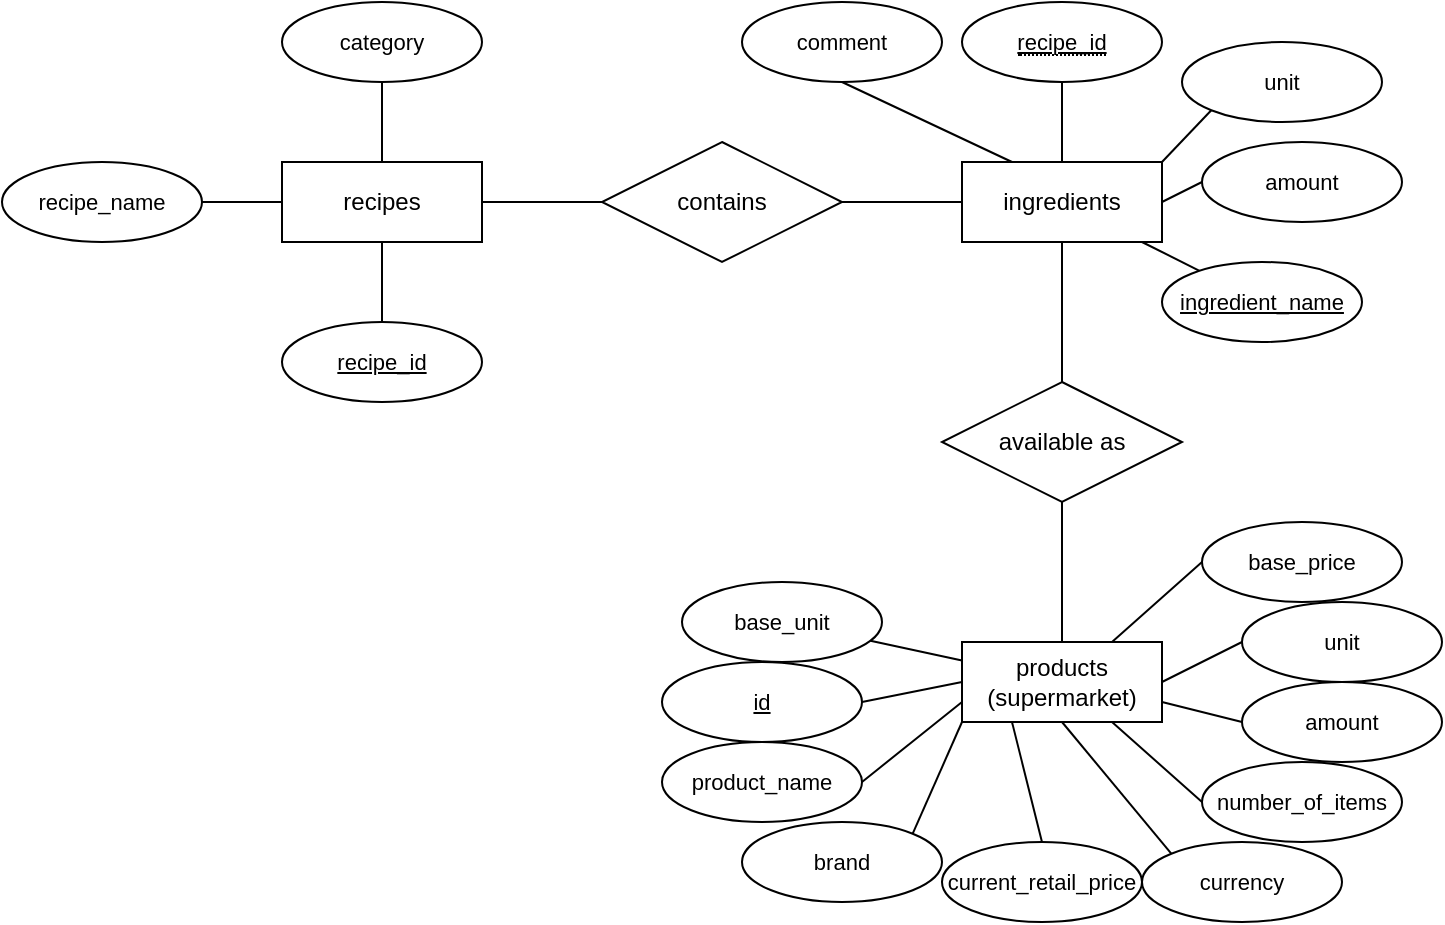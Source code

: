 <mxfile version="18.0.2" type="device"><diagram id="R2lEEEUBdFMjLlhIrx00" name="Page-1"><mxGraphModel dx="868" dy="468" grid="1" gridSize="10" guides="1" tooltips="1" connect="1" arrows="1" fold="1" page="1" pageScale="1" pageWidth="850" pageHeight="1100" math="0" shadow="0" extFonts="Permanent Marker^https://fonts.googleapis.com/css?family=Permanent+Marker"><root><mxCell id="0"/><mxCell id="1" parent="0"/><mxCell id="hTSdMEoiwNEsJECwGg-m-1" value="products (supermarket)" style="whiteSpace=wrap;html=1;align=center;" parent="1" vertex="1"><mxGeometry x="540" y="320" width="100" height="40" as="geometry"/></mxCell><mxCell id="hTSdMEoiwNEsJECwGg-m-46" value="" style="edgeStyle=none;shape=connector;rounded=0;orthogonalLoop=1;jettySize=auto;html=1;labelBackgroundColor=default;fontFamily=Helvetica;fontSize=11;fontColor=default;endArrow=none;strokeColor=default;" parent="1" source="hTSdMEoiwNEsJECwGg-m-2" target="hTSdMEoiwNEsJECwGg-m-45" edge="1"><mxGeometry relative="1" as="geometry"/></mxCell><mxCell id="hTSdMEoiwNEsJECwGg-m-47" value="" style="edgeStyle=none;shape=connector;rounded=0;orthogonalLoop=1;jettySize=auto;html=1;labelBackgroundColor=default;fontFamily=Helvetica;fontSize=11;fontColor=default;endArrow=none;strokeColor=default;" parent="1" source="hTSdMEoiwNEsJECwGg-m-2" target="hTSdMEoiwNEsJECwGg-m-22" edge="1"><mxGeometry relative="1" as="geometry"/></mxCell><mxCell id="hTSdMEoiwNEsJECwGg-m-48" value="" style="edgeStyle=none;shape=connector;rounded=0;orthogonalLoop=1;jettySize=auto;html=1;labelBackgroundColor=default;fontFamily=Helvetica;fontSize=11;fontColor=default;endArrow=none;strokeColor=default;" parent="1" source="hTSdMEoiwNEsJECwGg-m-2" target="hTSdMEoiwNEsJECwGg-m-17" edge="1"><mxGeometry relative="1" as="geometry"/></mxCell><mxCell id="hTSdMEoiwNEsJECwGg-m-2" value="recipes" style="whiteSpace=wrap;html=1;align=center;" parent="1" vertex="1"><mxGeometry x="200" y="80" width="100" height="40" as="geometry"/></mxCell><mxCell id="hTSdMEoiwNEsJECwGg-m-3" value="ingredients" style="whiteSpace=wrap;html=1;align=center;" parent="1" vertex="1"><mxGeometry x="540" y="80" width="100" height="40" as="geometry"/></mxCell><mxCell id="hTSdMEoiwNEsJECwGg-m-5" value="contains" style="shape=rhombus;perimeter=rhombusPerimeter;whiteSpace=wrap;html=1;align=center;" parent="1" vertex="1"><mxGeometry x="360" y="70" width="120" height="60" as="geometry"/></mxCell><mxCell id="hTSdMEoiwNEsJECwGg-m-6" value="available as" style="shape=rhombus;perimeter=rhombusPerimeter;whiteSpace=wrap;html=1;align=center;" parent="1" vertex="1"><mxGeometry x="530" y="190" width="120" height="60" as="geometry"/></mxCell><mxCell id="hTSdMEoiwNEsJECwGg-m-8" value="" style="endArrow=none;html=1;rounded=0;exitX=1;exitY=0.5;exitDx=0;exitDy=0;entryX=0;entryY=0.5;entryDx=0;entryDy=0;" parent="1" source="hTSdMEoiwNEsJECwGg-m-2" target="hTSdMEoiwNEsJECwGg-m-5" edge="1"><mxGeometry relative="1" as="geometry"><mxPoint x="410" y="260" as="sourcePoint"/><mxPoint x="570" y="260" as="targetPoint"/><Array as="points"/></mxGeometry></mxCell><mxCell id="hTSdMEoiwNEsJECwGg-m-12" value="" style="endArrow=none;html=1;rounded=0;exitX=1;exitY=0.5;exitDx=0;exitDy=0;entryX=0;entryY=0.5;entryDx=0;entryDy=0;" parent="1" source="hTSdMEoiwNEsJECwGg-m-5" target="hTSdMEoiwNEsJECwGg-m-3" edge="1"><mxGeometry relative="1" as="geometry"><mxPoint x="410" y="260" as="sourcePoint"/><mxPoint x="570" y="260" as="targetPoint"/><Array as="points"/></mxGeometry></mxCell><mxCell id="hTSdMEoiwNEsJECwGg-m-13" value="" style="endArrow=none;html=1;rounded=0;entryX=0.5;entryY=0;entryDx=0;entryDy=0;exitX=0.5;exitY=1;exitDx=0;exitDy=0;" parent="1" source="hTSdMEoiwNEsJECwGg-m-3" target="hTSdMEoiwNEsJECwGg-m-6" edge="1"><mxGeometry relative="1" as="geometry"><mxPoint x="410" y="260" as="sourcePoint"/><mxPoint x="570" y="260" as="targetPoint"/><Array as="points"/></mxGeometry></mxCell><mxCell id="hTSdMEoiwNEsJECwGg-m-14" value="" style="endArrow=none;html=1;rounded=0;exitX=0.5;exitY=0;exitDx=0;exitDy=0;entryX=0.5;entryY=1;entryDx=0;entryDy=0;" parent="1" source="hTSdMEoiwNEsJECwGg-m-1" target="hTSdMEoiwNEsJECwGg-m-6" edge="1"><mxGeometry relative="1" as="geometry"><mxPoint x="410" y="260" as="sourcePoint"/><mxPoint x="570" y="260" as="targetPoint"/><Array as="points"/></mxGeometry></mxCell><mxCell id="hTSdMEoiwNEsJECwGg-m-15" style="edgeStyle=none;shape=connector;rounded=0;orthogonalLoop=1;jettySize=auto;html=1;entryX=0.5;entryY=1;entryDx=0;entryDy=0;labelBackgroundColor=default;fontFamily=Helvetica;fontSize=11;fontColor=default;endArrow=none;strokeColor=default;" parent="1" target="hTSdMEoiwNEsJECwGg-m-6" edge="1"><mxGeometry relative="1" as="geometry"><mxPoint x="590" y="250" as="sourcePoint"/></mxGeometry></mxCell><mxCell id="hTSdMEoiwNEsJECwGg-m-16" style="edgeStyle=none;shape=connector;rounded=0;orthogonalLoop=1;jettySize=auto;html=1;entryX=0.5;entryY=0;entryDx=0;entryDy=0;labelBackgroundColor=default;fontFamily=Helvetica;fontSize=11;fontColor=default;endArrow=none;strokeColor=default;" parent="1" target="hTSdMEoiwNEsJECwGg-m-1" edge="1"><mxGeometry relative="1" as="geometry"><mxPoint x="590" y="320" as="sourcePoint"/></mxGeometry></mxCell><mxCell id="hTSdMEoiwNEsJECwGg-m-17" value="recipe_id" style="ellipse;whiteSpace=wrap;html=1;align=center;fontStyle=4;fontFamily=Helvetica;fontSize=11;fontColor=default;" parent="1" vertex="1"><mxGeometry x="200" y="160" width="100" height="40" as="geometry"/></mxCell><mxCell id="hTSdMEoiwNEsJECwGg-m-49" value="" style="edgeStyle=none;shape=connector;rounded=0;orthogonalLoop=1;jettySize=auto;html=1;labelBackgroundColor=default;fontFamily=Helvetica;fontSize=11;fontColor=default;endArrow=none;strokeColor=default;" parent="1" source="hTSdMEoiwNEsJECwGg-m-21" target="hTSdMEoiwNEsJECwGg-m-3" edge="1"><mxGeometry relative="1" as="geometry"/></mxCell><mxCell id="hTSdMEoiwNEsJECwGg-m-21" value="&lt;u&gt;&lt;span style=&quot;border-bottom: 1px dotted&quot;&gt;recipe_id&lt;/span&gt;&lt;/u&gt;" style="ellipse;whiteSpace=wrap;html=1;align=center;fontFamily=Helvetica;fontSize=11;fontColor=default;" parent="1" vertex="1"><mxGeometry x="540" width="100" height="40" as="geometry"/></mxCell><mxCell id="hTSdMEoiwNEsJECwGg-m-22" value="category" style="ellipse;whiteSpace=wrap;html=1;align=center;fontFamily=Helvetica;fontSize=11;fontColor=default;" parent="1" vertex="1"><mxGeometry x="200" width="100" height="40" as="geometry"/></mxCell><mxCell id="hTSdMEoiwNEsJECwGg-m-23" value="id" style="ellipse;whiteSpace=wrap;html=1;align=center;fontStyle=4;fontFamily=Helvetica;fontSize=11;fontColor=default;" parent="1" vertex="1"><mxGeometry x="390" y="330" width="100" height="40" as="geometry"/></mxCell><mxCell id="hTSdMEoiwNEsJECwGg-m-24" value="product_name" style="ellipse;whiteSpace=wrap;html=1;align=center;fontFamily=Helvetica;fontSize=11;fontColor=default;" parent="1" vertex="1"><mxGeometry x="390" y="370" width="100" height="40" as="geometry"/></mxCell><mxCell id="hTSdMEoiwNEsJECwGg-m-26" value="brand" style="ellipse;whiteSpace=wrap;html=1;align=center;fontFamily=Helvetica;fontSize=11;fontColor=default;" parent="1" vertex="1"><mxGeometry x="430" y="410" width="100" height="40" as="geometry"/></mxCell><mxCell id="hTSdMEoiwNEsJECwGg-m-27" value="current_retail_price" style="ellipse;whiteSpace=wrap;html=1;align=center;fontFamily=Helvetica;fontSize=11;fontColor=default;" parent="1" vertex="1"><mxGeometry x="530" y="420" width="100" height="40" as="geometry"/></mxCell><mxCell id="hTSdMEoiwNEsJECwGg-m-28" value="currency" style="ellipse;whiteSpace=wrap;html=1;align=center;fontFamily=Helvetica;fontSize=11;fontColor=default;" parent="1" vertex="1"><mxGeometry x="630" y="420" width="100" height="40" as="geometry"/></mxCell><mxCell id="hTSdMEoiwNEsJECwGg-m-29" value="number_of_items" style="ellipse;whiteSpace=wrap;html=1;align=center;fontFamily=Helvetica;fontSize=11;fontColor=default;" parent="1" vertex="1"><mxGeometry x="660" y="380" width="100" height="40" as="geometry"/></mxCell><mxCell id="hTSdMEoiwNEsJECwGg-m-30" value="amount" style="ellipse;whiteSpace=wrap;html=1;align=center;fontFamily=Helvetica;fontSize=11;fontColor=default;" parent="1" vertex="1"><mxGeometry x="680" y="340" width="100" height="40" as="geometry"/></mxCell><mxCell id="hTSdMEoiwNEsJECwGg-m-31" value="unit" style="ellipse;whiteSpace=wrap;html=1;align=center;fontFamily=Helvetica;fontSize=11;fontColor=default;" parent="1" vertex="1"><mxGeometry x="680" y="300" width="100" height="40" as="geometry"/></mxCell><mxCell id="hTSdMEoiwNEsJECwGg-m-32" value="" style="endArrow=none;html=1;rounded=0;labelBackgroundColor=default;fontFamily=Helvetica;fontSize=11;fontColor=default;strokeColor=default;shape=connector;exitX=1;exitY=0.5;exitDx=0;exitDy=0;entryX=0;entryY=0.5;entryDx=0;entryDy=0;" parent="1" source="hTSdMEoiwNEsJECwGg-m-23" target="hTSdMEoiwNEsJECwGg-m-1" edge="1"><mxGeometry relative="1" as="geometry"><mxPoint x="360" y="300" as="sourcePoint"/><mxPoint x="520" y="300" as="targetPoint"/></mxGeometry></mxCell><mxCell id="hTSdMEoiwNEsJECwGg-m-33" value="" style="endArrow=none;html=1;rounded=0;labelBackgroundColor=default;fontFamily=Helvetica;fontSize=11;fontColor=default;strokeColor=default;shape=connector;exitX=1;exitY=0.5;exitDx=0;exitDy=0;entryX=0;entryY=0.75;entryDx=0;entryDy=0;" parent="1" source="hTSdMEoiwNEsJECwGg-m-24" target="hTSdMEoiwNEsJECwGg-m-1" edge="1"><mxGeometry relative="1" as="geometry"><mxPoint x="370" y="310" as="sourcePoint"/><mxPoint x="530" y="310" as="targetPoint"/></mxGeometry></mxCell><mxCell id="hTSdMEoiwNEsJECwGg-m-34" value="" style="endArrow=none;html=1;rounded=0;labelBackgroundColor=default;fontFamily=Helvetica;fontSize=11;fontColor=default;strokeColor=default;shape=connector;exitX=1;exitY=0;exitDx=0;exitDy=0;entryX=0;entryY=1;entryDx=0;entryDy=0;" parent="1" source="hTSdMEoiwNEsJECwGg-m-26" target="hTSdMEoiwNEsJECwGg-m-1" edge="1"><mxGeometry relative="1" as="geometry"><mxPoint x="380" y="320" as="sourcePoint"/><mxPoint x="540" y="320" as="targetPoint"/></mxGeometry></mxCell><mxCell id="hTSdMEoiwNEsJECwGg-m-35" value="" style="endArrow=none;html=1;rounded=0;labelBackgroundColor=default;fontFamily=Helvetica;fontSize=11;fontColor=default;strokeColor=default;shape=connector;exitX=0.5;exitY=0;exitDx=0;exitDy=0;entryX=0.25;entryY=1;entryDx=0;entryDy=0;" parent="1" source="hTSdMEoiwNEsJECwGg-m-27" target="hTSdMEoiwNEsJECwGg-m-1" edge="1"><mxGeometry relative="1" as="geometry"><mxPoint x="390" y="330" as="sourcePoint"/><mxPoint x="550" y="330" as="targetPoint"/></mxGeometry></mxCell><mxCell id="hTSdMEoiwNEsJECwGg-m-36" value="" style="endArrow=none;html=1;rounded=0;labelBackgroundColor=default;fontFamily=Helvetica;fontSize=11;fontColor=default;strokeColor=default;shape=connector;exitX=0;exitY=0;exitDx=0;exitDy=0;entryX=0.5;entryY=1;entryDx=0;entryDy=0;" parent="1" source="hTSdMEoiwNEsJECwGg-m-28" target="hTSdMEoiwNEsJECwGg-m-1" edge="1"><mxGeometry relative="1" as="geometry"><mxPoint x="400" y="340" as="sourcePoint"/><mxPoint x="580" y="360" as="targetPoint"/></mxGeometry></mxCell><mxCell id="hTSdMEoiwNEsJECwGg-m-37" value="" style="endArrow=none;html=1;rounded=0;labelBackgroundColor=default;fontFamily=Helvetica;fontSize=11;fontColor=default;strokeColor=default;shape=connector;entryX=0.75;entryY=1;entryDx=0;entryDy=0;exitX=0;exitY=0.5;exitDx=0;exitDy=0;" parent="1" source="hTSdMEoiwNEsJECwGg-m-29" target="hTSdMEoiwNEsJECwGg-m-1" edge="1"><mxGeometry relative="1" as="geometry"><mxPoint x="410" y="350" as="sourcePoint"/><mxPoint x="570" y="350" as="targetPoint"/></mxGeometry></mxCell><mxCell id="hTSdMEoiwNEsJECwGg-m-38" value="" style="endArrow=none;html=1;rounded=0;labelBackgroundColor=default;fontFamily=Helvetica;fontSize=11;fontColor=default;strokeColor=default;shape=connector;entryX=0;entryY=0.5;entryDx=0;entryDy=0;exitX=1;exitY=0.75;exitDx=0;exitDy=0;" parent="1" source="hTSdMEoiwNEsJECwGg-m-1" target="hTSdMEoiwNEsJECwGg-m-30" edge="1"><mxGeometry relative="1" as="geometry"><mxPoint x="420" y="360" as="sourcePoint"/><mxPoint x="580" y="360" as="targetPoint"/></mxGeometry></mxCell><mxCell id="hTSdMEoiwNEsJECwGg-m-39" value="" style="endArrow=none;html=1;rounded=0;labelBackgroundColor=default;fontFamily=Helvetica;fontSize=11;fontColor=default;strokeColor=default;shape=connector;entryX=0;entryY=0.5;entryDx=0;entryDy=0;exitX=1;exitY=0.5;exitDx=0;exitDy=0;" parent="1" source="hTSdMEoiwNEsJECwGg-m-1" target="hTSdMEoiwNEsJECwGg-m-31" edge="1"><mxGeometry relative="1" as="geometry"><mxPoint x="430" y="370" as="sourcePoint"/><mxPoint x="590" y="370" as="targetPoint"/></mxGeometry></mxCell><mxCell id="hTSdMEoiwNEsJECwGg-m-44" value="" style="edgeStyle=none;shape=connector;rounded=0;orthogonalLoop=1;jettySize=auto;html=1;labelBackgroundColor=default;fontFamily=Helvetica;fontSize=11;fontColor=default;endArrow=none;strokeColor=default;" parent="1" source="hTSdMEoiwNEsJECwGg-m-40" target="hTSdMEoiwNEsJECwGg-m-1" edge="1"><mxGeometry relative="1" as="geometry"/></mxCell><mxCell id="hTSdMEoiwNEsJECwGg-m-40" value="base_unit" style="ellipse;whiteSpace=wrap;html=1;align=center;fontFamily=Helvetica;fontSize=11;fontColor=default;" parent="1" vertex="1"><mxGeometry x="400" y="290" width="100" height="40" as="geometry"/></mxCell><mxCell id="hTSdMEoiwNEsJECwGg-m-41" value="base_price" style="ellipse;whiteSpace=wrap;html=1;align=center;fontFamily=Helvetica;fontSize=11;fontColor=default;" parent="1" vertex="1"><mxGeometry x="660" y="260" width="100" height="40" as="geometry"/></mxCell><mxCell id="hTSdMEoiwNEsJECwGg-m-43" value="" style="endArrow=none;html=1;rounded=0;labelBackgroundColor=default;fontFamily=Helvetica;fontSize=11;fontColor=default;strokeColor=default;shape=connector;entryX=0;entryY=0.5;entryDx=0;entryDy=0;exitX=0.75;exitY=0;exitDx=0;exitDy=0;" parent="1" source="hTSdMEoiwNEsJECwGg-m-1" target="hTSdMEoiwNEsJECwGg-m-41" edge="1"><mxGeometry relative="1" as="geometry"><mxPoint x="360" y="300" as="sourcePoint"/><mxPoint x="520" y="300" as="targetPoint"/></mxGeometry></mxCell><mxCell id="hTSdMEoiwNEsJECwGg-m-45" value="recipe_name" style="ellipse;whiteSpace=wrap;html=1;align=center;fontFamily=Helvetica;fontSize=11;fontColor=default;" parent="1" vertex="1"><mxGeometry x="60" y="80" width="100" height="40" as="geometry"/></mxCell><mxCell id="hTSdMEoiwNEsJECwGg-m-56" style="edgeStyle=none;shape=connector;rounded=0;orthogonalLoop=1;jettySize=auto;html=1;exitX=0;exitY=1;exitDx=0;exitDy=0;entryX=1;entryY=0;entryDx=0;entryDy=0;labelBackgroundColor=default;fontFamily=Helvetica;fontSize=11;fontColor=default;endArrow=none;strokeColor=default;" parent="1" source="hTSdMEoiwNEsJECwGg-m-50" target="hTSdMEoiwNEsJECwGg-m-3" edge="1"><mxGeometry relative="1" as="geometry"/></mxCell><mxCell id="hTSdMEoiwNEsJECwGg-m-50" value="unit" style="ellipse;whiteSpace=wrap;html=1;align=center;fontFamily=Helvetica;fontSize=11;fontColor=default;" parent="1" vertex="1"><mxGeometry x="650" y="20" width="100" height="40" as="geometry"/></mxCell><mxCell id="hTSdMEoiwNEsJECwGg-m-51" value="amount" style="ellipse;whiteSpace=wrap;html=1;align=center;fontFamily=Helvetica;fontSize=11;fontColor=default;" parent="1" vertex="1"><mxGeometry x="660" y="70" width="100" height="40" as="geometry"/></mxCell><mxCell id="hTSdMEoiwNEsJECwGg-m-53" value="" style="edgeStyle=none;shape=connector;rounded=0;orthogonalLoop=1;jettySize=auto;html=1;labelBackgroundColor=default;fontFamily=Helvetica;fontSize=11;fontColor=default;endArrow=none;strokeColor=default;" parent="1" source="hTSdMEoiwNEsJECwGg-m-52" target="hTSdMEoiwNEsJECwGg-m-3" edge="1"><mxGeometry relative="1" as="geometry"/></mxCell><mxCell id="hTSdMEoiwNEsJECwGg-m-52" value="&lt;u&gt;ingredient_name&lt;/u&gt;" style="ellipse;whiteSpace=wrap;html=1;align=center;fontFamily=Helvetica;fontSize=11;fontColor=default;" parent="1" vertex="1"><mxGeometry x="640" y="130" width="100" height="40" as="geometry"/></mxCell><mxCell id="hTSdMEoiwNEsJECwGg-m-55" value="" style="endArrow=none;html=1;rounded=0;labelBackgroundColor=default;fontFamily=Helvetica;fontSize=11;fontColor=default;strokeColor=default;shape=connector;entryX=0;entryY=0.5;entryDx=0;entryDy=0;exitX=1;exitY=0.5;exitDx=0;exitDy=0;" parent="1" source="hTSdMEoiwNEsJECwGg-m-3" target="hTSdMEoiwNEsJECwGg-m-51" edge="1"><mxGeometry relative="1" as="geometry"><mxPoint x="350" y="210" as="sourcePoint"/><mxPoint x="510" y="210" as="targetPoint"/></mxGeometry></mxCell><mxCell id="9soGeOblRsn5cHV2Zriz-1" value="comment" style="ellipse;whiteSpace=wrap;html=1;align=center;fontFamily=Helvetica;fontSize=11;fontColor=default;" vertex="1" parent="1"><mxGeometry x="430" width="100" height="40" as="geometry"/></mxCell><mxCell id="9soGeOblRsn5cHV2Zriz-4" value="" style="endArrow=none;html=1;rounded=0;exitX=0.5;exitY=1;exitDx=0;exitDy=0;entryX=0.25;entryY=0;entryDx=0;entryDy=0;" edge="1" parent="1" source="9soGeOblRsn5cHV2Zriz-1" target="hTSdMEoiwNEsJECwGg-m-3"><mxGeometry relative="1" as="geometry"><mxPoint x="340" y="240" as="sourcePoint"/><mxPoint x="500" y="240" as="targetPoint"/></mxGeometry></mxCell></root></mxGraphModel></diagram></mxfile>